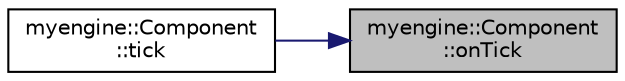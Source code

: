 digraph "myengine::Component::onTick"
{
 // LATEX_PDF_SIZE
  edge [fontname="Helvetica",fontsize="10",labelfontname="Helvetica",labelfontsize="10"];
  node [fontname="Helvetica",fontsize="10",shape=record];
  rankdir="RL";
  Node1 [label="myengine::Component\l::onTick",height=0.2,width=0.4,color="black", fillcolor="grey75", style="filled", fontcolor="black",tooltip=" "];
  Node1 -> Node2 [dir="back",color="midnightblue",fontsize="10",style="solid",fontname="Helvetica"];
  Node2 [label="myengine::Component\l::tick",height=0.2,width=0.4,color="black", fillcolor="white", style="filled",URL="$structmyengine_1_1_component.html#ae877e53480db24995163c358faebb688",tooltip=" "];
}
